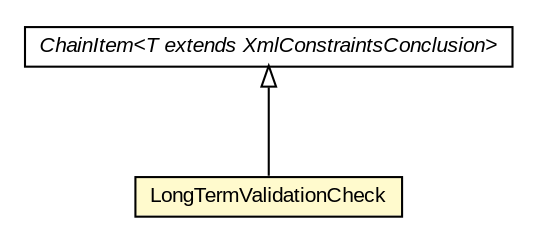 #!/usr/local/bin/dot
#
# Class diagram 
# Generated by UMLGraph version R5_6-24-gf6e263 (http://www.umlgraph.org/)
#

digraph G {
	edge [fontname="arial",fontsize=10,labelfontname="arial",labelfontsize=10];
	node [fontname="arial",fontsize=10,shape=plaintext];
	nodesep=0.25;
	ranksep=0.5;
	// eu.europa.esig.dss.validation.process.ChainItem<T extends eu.europa.esig.dss.jaxb.detailedreport.XmlConstraintsConclusion>
	c415933 [label=<<table title="eu.europa.esig.dss.validation.process.ChainItem" border="0" cellborder="1" cellspacing="0" cellpadding="2" port="p" href="../../ChainItem.html">
		<tr><td><table border="0" cellspacing="0" cellpadding="1">
<tr><td align="center" balign="center"><font face="arial italic"> ChainItem&lt;T extends XmlConstraintsConclusion&gt; </font></td></tr>
		</table></td></tr>
		</table>>, URL="../../ChainItem.html", fontname="arial", fontcolor="black", fontsize=10.0];
	// eu.europa.esig.dss.validation.process.vpfswatsp.checks.LongTermValidationCheck
	c416088 [label=<<table title="eu.europa.esig.dss.validation.process.vpfswatsp.checks.LongTermValidationCheck" border="0" cellborder="1" cellspacing="0" cellpadding="2" port="p" bgcolor="lemonChiffon" href="./LongTermValidationCheck.html">
		<tr><td><table border="0" cellspacing="0" cellpadding="1">
<tr><td align="center" balign="center"> LongTermValidationCheck </td></tr>
		</table></td></tr>
		</table>>, URL="./LongTermValidationCheck.html", fontname="arial", fontcolor="black", fontsize=10.0];
	//eu.europa.esig.dss.validation.process.vpfswatsp.checks.LongTermValidationCheck extends eu.europa.esig.dss.validation.process.ChainItem<eu.europa.esig.dss.jaxb.detailedreport.XmlValidationProcessArchivalData>
	c415933:p -> c416088:p [dir=back,arrowtail=empty];
}

